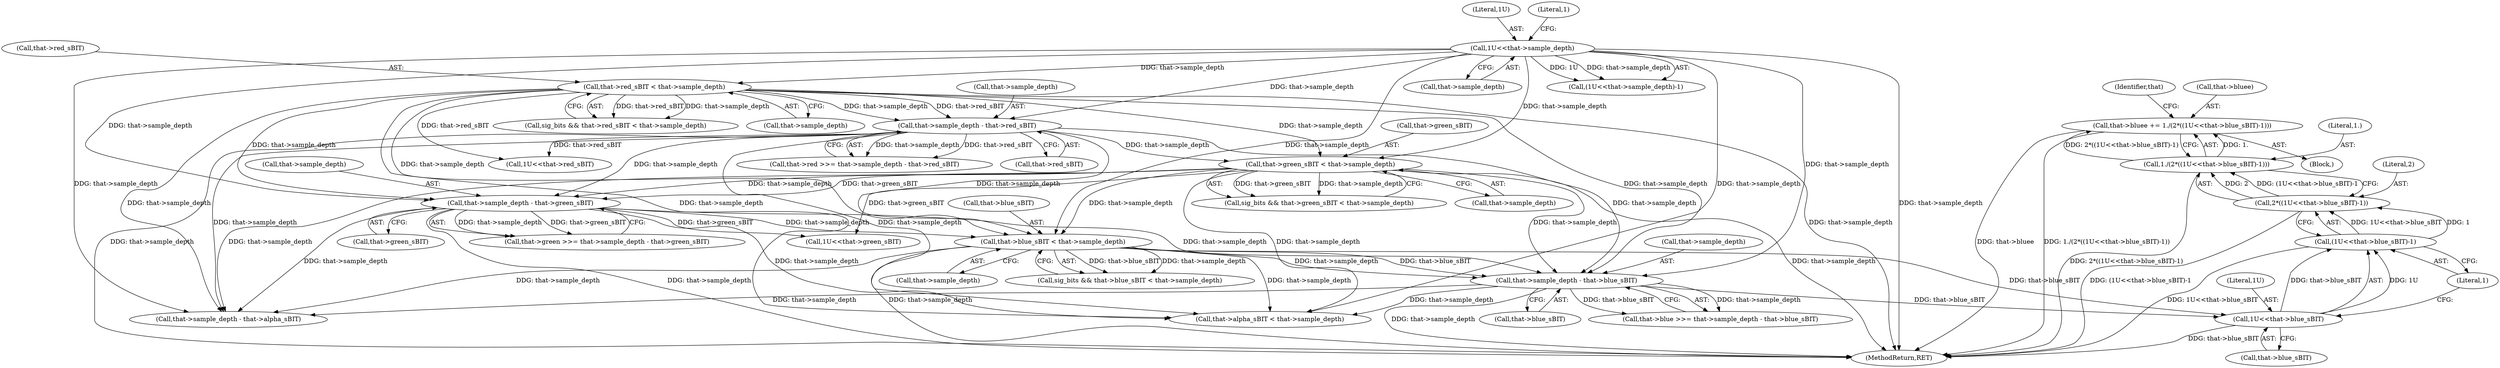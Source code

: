 digraph "0_Android_9d4853418ab2f754c2b63e091c29c5529b8b86ca_57@pointer" {
"1000257" [label="(Call,that->bluee += 1./(2*((1U<<that->blue_sBIT)-1)))"];
"1000261" [label="(Call,1./(2*((1U<<that->blue_sBIT)-1)))"];
"1000263" [label="(Call,2*((1U<<that->blue_sBIT)-1))"];
"1000265" [label="(Call,(1U<<that->blue_sBIT)-1)"];
"1000266" [label="(Call,1U<<that->blue_sBIT)"];
"1000224" [label="(Call,that->blue_sBIT < that->sample_depth)"];
"1000205" [label="(Call,that->sample_depth - that->green_sBIT)"];
"1000116" [label="(Call,1U<<that->sample_depth)"];
"1000153" [label="(Call,that->sample_depth - that->red_sBIT)"];
"1000142" [label="(Call,that->red_sBIT < that->sample_depth)"];
"1000194" [label="(Call,that->green_sBIT < that->sample_depth)"];
"1000235" [label="(Call,that->sample_depth - that->blue_sBIT)"];
"1000382" [label="(MethodReturn,RET)"];
"1000198" [label="(Call,that->sample_depth)"];
"1000224" [label="(Call,that->blue_sBIT < that->sample_depth)"];
"1000258" [label="(Call,that->bluee)"];
"1000311" [label="(Identifier,that)"];
"1000267" [label="(Literal,1U)"];
"1000257" [label="(Call,that->bluee += 1./(2*((1U<<that->blue_sBIT)-1)))"];
"1000143" [label="(Call,that->red_sBIT)"];
"1000194" [label="(Call,that->green_sBIT < that->sample_depth)"];
"1000222" [label="(Call,sig_bits && that->blue_sBIT < that->sample_depth)"];
"1000205" [label="(Call,that->sample_depth - that->green_sBIT)"];
"1000225" [label="(Call,that->blue_sBIT)"];
"1000206" [label="(Call,that->sample_depth)"];
"1000117" [label="(Literal,1U)"];
"1000157" [label="(Call,that->red_sBIT)"];
"1000140" [label="(Call,sig_bits && that->red_sBIT < that->sample_depth)"];
"1000251" [label="(Call,1U<<that->green_sBIT)"];
"1000142" [label="(Call,that->red_sBIT < that->sample_depth)"];
"1000271" [label="(Literal,1)"];
"1000118" [label="(Call,that->sample_depth)"];
"1000169" [label="(Call,1U<<that->red_sBIT)"];
"1000264" [label="(Literal,2)"];
"1000146" [label="(Call,that->sample_depth)"];
"1000375" [label="(Call,that->sample_depth - that->alpha_sBIT)"];
"1000153" [label="(Call,that->sample_depth - that->red_sBIT)"];
"1000266" [label="(Call,1U<<that->blue_sBIT)"];
"1000265" [label="(Call,(1U<<that->blue_sBIT)-1)"];
"1000235" [label="(Call,that->sample_depth - that->blue_sBIT)"];
"1000228" [label="(Call,that->sample_depth)"];
"1000149" [label="(Call,that->red >>= that->sample_depth - that->red_sBIT)"];
"1000116" [label="(Call,1U<<that->sample_depth)"];
"1000195" [label="(Call,that->green_sBIT)"];
"1000201" [label="(Call,that->green >>= that->sample_depth - that->green_sBIT)"];
"1000268" [label="(Call,that->blue_sBIT)"];
"1000263" [label="(Call,2*((1U<<that->blue_sBIT)-1))"];
"1000115" [label="(Call,(1U<<that->sample_depth)-1)"];
"1000154" [label="(Call,that->sample_depth)"];
"1000192" [label="(Call,sig_bits && that->green_sBIT < that->sample_depth)"];
"1000261" [label="(Call,1./(2*((1U<<that->blue_sBIT)-1)))"];
"1000231" [label="(Call,that->blue >>= that->sample_depth - that->blue_sBIT)"];
"1000209" [label="(Call,that->green_sBIT)"];
"1000262" [label="(Literal,1.)"];
"1000236" [label="(Call,that->sample_depth)"];
"1000121" [label="(Literal,1)"];
"1000239" [label="(Call,that->blue_sBIT)"];
"1000181" [label="(Block,)"];
"1000364" [label="(Call,that->alpha_sBIT < that->sample_depth)"];
"1000257" -> "1000181"  [label="AST: "];
"1000257" -> "1000261"  [label="CFG: "];
"1000258" -> "1000257"  [label="AST: "];
"1000261" -> "1000257"  [label="AST: "];
"1000311" -> "1000257"  [label="CFG: "];
"1000257" -> "1000382"  [label="DDG: that->bluee"];
"1000257" -> "1000382"  [label="DDG: 1./(2*((1U<<that->blue_sBIT)-1))"];
"1000261" -> "1000257"  [label="DDG: 1."];
"1000261" -> "1000257"  [label="DDG: 2*((1U<<that->blue_sBIT)-1)"];
"1000261" -> "1000263"  [label="CFG: "];
"1000262" -> "1000261"  [label="AST: "];
"1000263" -> "1000261"  [label="AST: "];
"1000261" -> "1000382"  [label="DDG: 2*((1U<<that->blue_sBIT)-1)"];
"1000263" -> "1000261"  [label="DDG: 2"];
"1000263" -> "1000261"  [label="DDG: (1U<<that->blue_sBIT)-1"];
"1000263" -> "1000265"  [label="CFG: "];
"1000264" -> "1000263"  [label="AST: "];
"1000265" -> "1000263"  [label="AST: "];
"1000263" -> "1000382"  [label="DDG: (1U<<that->blue_sBIT)-1"];
"1000265" -> "1000263"  [label="DDG: 1U<<that->blue_sBIT"];
"1000265" -> "1000263"  [label="DDG: 1"];
"1000265" -> "1000271"  [label="CFG: "];
"1000266" -> "1000265"  [label="AST: "];
"1000271" -> "1000265"  [label="AST: "];
"1000265" -> "1000382"  [label="DDG: 1U<<that->blue_sBIT"];
"1000266" -> "1000265"  [label="DDG: 1U"];
"1000266" -> "1000265"  [label="DDG: that->blue_sBIT"];
"1000266" -> "1000268"  [label="CFG: "];
"1000267" -> "1000266"  [label="AST: "];
"1000268" -> "1000266"  [label="AST: "];
"1000271" -> "1000266"  [label="CFG: "];
"1000266" -> "1000382"  [label="DDG: that->blue_sBIT"];
"1000224" -> "1000266"  [label="DDG: that->blue_sBIT"];
"1000235" -> "1000266"  [label="DDG: that->blue_sBIT"];
"1000224" -> "1000222"  [label="AST: "];
"1000224" -> "1000228"  [label="CFG: "];
"1000225" -> "1000224"  [label="AST: "];
"1000228" -> "1000224"  [label="AST: "];
"1000222" -> "1000224"  [label="CFG: "];
"1000224" -> "1000382"  [label="DDG: that->sample_depth"];
"1000224" -> "1000222"  [label="DDG: that->blue_sBIT"];
"1000224" -> "1000222"  [label="DDG: that->sample_depth"];
"1000205" -> "1000224"  [label="DDG: that->sample_depth"];
"1000116" -> "1000224"  [label="DDG: that->sample_depth"];
"1000153" -> "1000224"  [label="DDG: that->sample_depth"];
"1000142" -> "1000224"  [label="DDG: that->sample_depth"];
"1000194" -> "1000224"  [label="DDG: that->sample_depth"];
"1000224" -> "1000235"  [label="DDG: that->sample_depth"];
"1000224" -> "1000235"  [label="DDG: that->blue_sBIT"];
"1000224" -> "1000364"  [label="DDG: that->sample_depth"];
"1000224" -> "1000375"  [label="DDG: that->sample_depth"];
"1000205" -> "1000201"  [label="AST: "];
"1000205" -> "1000209"  [label="CFG: "];
"1000206" -> "1000205"  [label="AST: "];
"1000209" -> "1000205"  [label="AST: "];
"1000201" -> "1000205"  [label="CFG: "];
"1000205" -> "1000382"  [label="DDG: that->sample_depth"];
"1000205" -> "1000201"  [label="DDG: that->sample_depth"];
"1000205" -> "1000201"  [label="DDG: that->green_sBIT"];
"1000116" -> "1000205"  [label="DDG: that->sample_depth"];
"1000153" -> "1000205"  [label="DDG: that->sample_depth"];
"1000142" -> "1000205"  [label="DDG: that->sample_depth"];
"1000194" -> "1000205"  [label="DDG: that->sample_depth"];
"1000194" -> "1000205"  [label="DDG: that->green_sBIT"];
"1000205" -> "1000235"  [label="DDG: that->sample_depth"];
"1000205" -> "1000251"  [label="DDG: that->green_sBIT"];
"1000205" -> "1000364"  [label="DDG: that->sample_depth"];
"1000205" -> "1000375"  [label="DDG: that->sample_depth"];
"1000116" -> "1000115"  [label="AST: "];
"1000116" -> "1000118"  [label="CFG: "];
"1000117" -> "1000116"  [label="AST: "];
"1000118" -> "1000116"  [label="AST: "];
"1000121" -> "1000116"  [label="CFG: "];
"1000116" -> "1000382"  [label="DDG: that->sample_depth"];
"1000116" -> "1000115"  [label="DDG: 1U"];
"1000116" -> "1000115"  [label="DDG: that->sample_depth"];
"1000116" -> "1000142"  [label="DDG: that->sample_depth"];
"1000116" -> "1000153"  [label="DDG: that->sample_depth"];
"1000116" -> "1000194"  [label="DDG: that->sample_depth"];
"1000116" -> "1000235"  [label="DDG: that->sample_depth"];
"1000116" -> "1000364"  [label="DDG: that->sample_depth"];
"1000116" -> "1000375"  [label="DDG: that->sample_depth"];
"1000153" -> "1000149"  [label="AST: "];
"1000153" -> "1000157"  [label="CFG: "];
"1000154" -> "1000153"  [label="AST: "];
"1000157" -> "1000153"  [label="AST: "];
"1000149" -> "1000153"  [label="CFG: "];
"1000153" -> "1000382"  [label="DDG: that->sample_depth"];
"1000153" -> "1000149"  [label="DDG: that->sample_depth"];
"1000153" -> "1000149"  [label="DDG: that->red_sBIT"];
"1000142" -> "1000153"  [label="DDG: that->sample_depth"];
"1000142" -> "1000153"  [label="DDG: that->red_sBIT"];
"1000153" -> "1000169"  [label="DDG: that->red_sBIT"];
"1000153" -> "1000194"  [label="DDG: that->sample_depth"];
"1000153" -> "1000235"  [label="DDG: that->sample_depth"];
"1000153" -> "1000364"  [label="DDG: that->sample_depth"];
"1000153" -> "1000375"  [label="DDG: that->sample_depth"];
"1000142" -> "1000140"  [label="AST: "];
"1000142" -> "1000146"  [label="CFG: "];
"1000143" -> "1000142"  [label="AST: "];
"1000146" -> "1000142"  [label="AST: "];
"1000140" -> "1000142"  [label="CFG: "];
"1000142" -> "1000382"  [label="DDG: that->sample_depth"];
"1000142" -> "1000140"  [label="DDG: that->red_sBIT"];
"1000142" -> "1000140"  [label="DDG: that->sample_depth"];
"1000142" -> "1000169"  [label="DDG: that->red_sBIT"];
"1000142" -> "1000194"  [label="DDG: that->sample_depth"];
"1000142" -> "1000235"  [label="DDG: that->sample_depth"];
"1000142" -> "1000364"  [label="DDG: that->sample_depth"];
"1000142" -> "1000375"  [label="DDG: that->sample_depth"];
"1000194" -> "1000192"  [label="AST: "];
"1000194" -> "1000198"  [label="CFG: "];
"1000195" -> "1000194"  [label="AST: "];
"1000198" -> "1000194"  [label="AST: "];
"1000192" -> "1000194"  [label="CFG: "];
"1000194" -> "1000382"  [label="DDG: that->sample_depth"];
"1000194" -> "1000192"  [label="DDG: that->green_sBIT"];
"1000194" -> "1000192"  [label="DDG: that->sample_depth"];
"1000194" -> "1000235"  [label="DDG: that->sample_depth"];
"1000194" -> "1000251"  [label="DDG: that->green_sBIT"];
"1000194" -> "1000364"  [label="DDG: that->sample_depth"];
"1000194" -> "1000375"  [label="DDG: that->sample_depth"];
"1000235" -> "1000231"  [label="AST: "];
"1000235" -> "1000239"  [label="CFG: "];
"1000236" -> "1000235"  [label="AST: "];
"1000239" -> "1000235"  [label="AST: "];
"1000231" -> "1000235"  [label="CFG: "];
"1000235" -> "1000382"  [label="DDG: that->sample_depth"];
"1000235" -> "1000231"  [label="DDG: that->sample_depth"];
"1000235" -> "1000231"  [label="DDG: that->blue_sBIT"];
"1000235" -> "1000364"  [label="DDG: that->sample_depth"];
"1000235" -> "1000375"  [label="DDG: that->sample_depth"];
}
